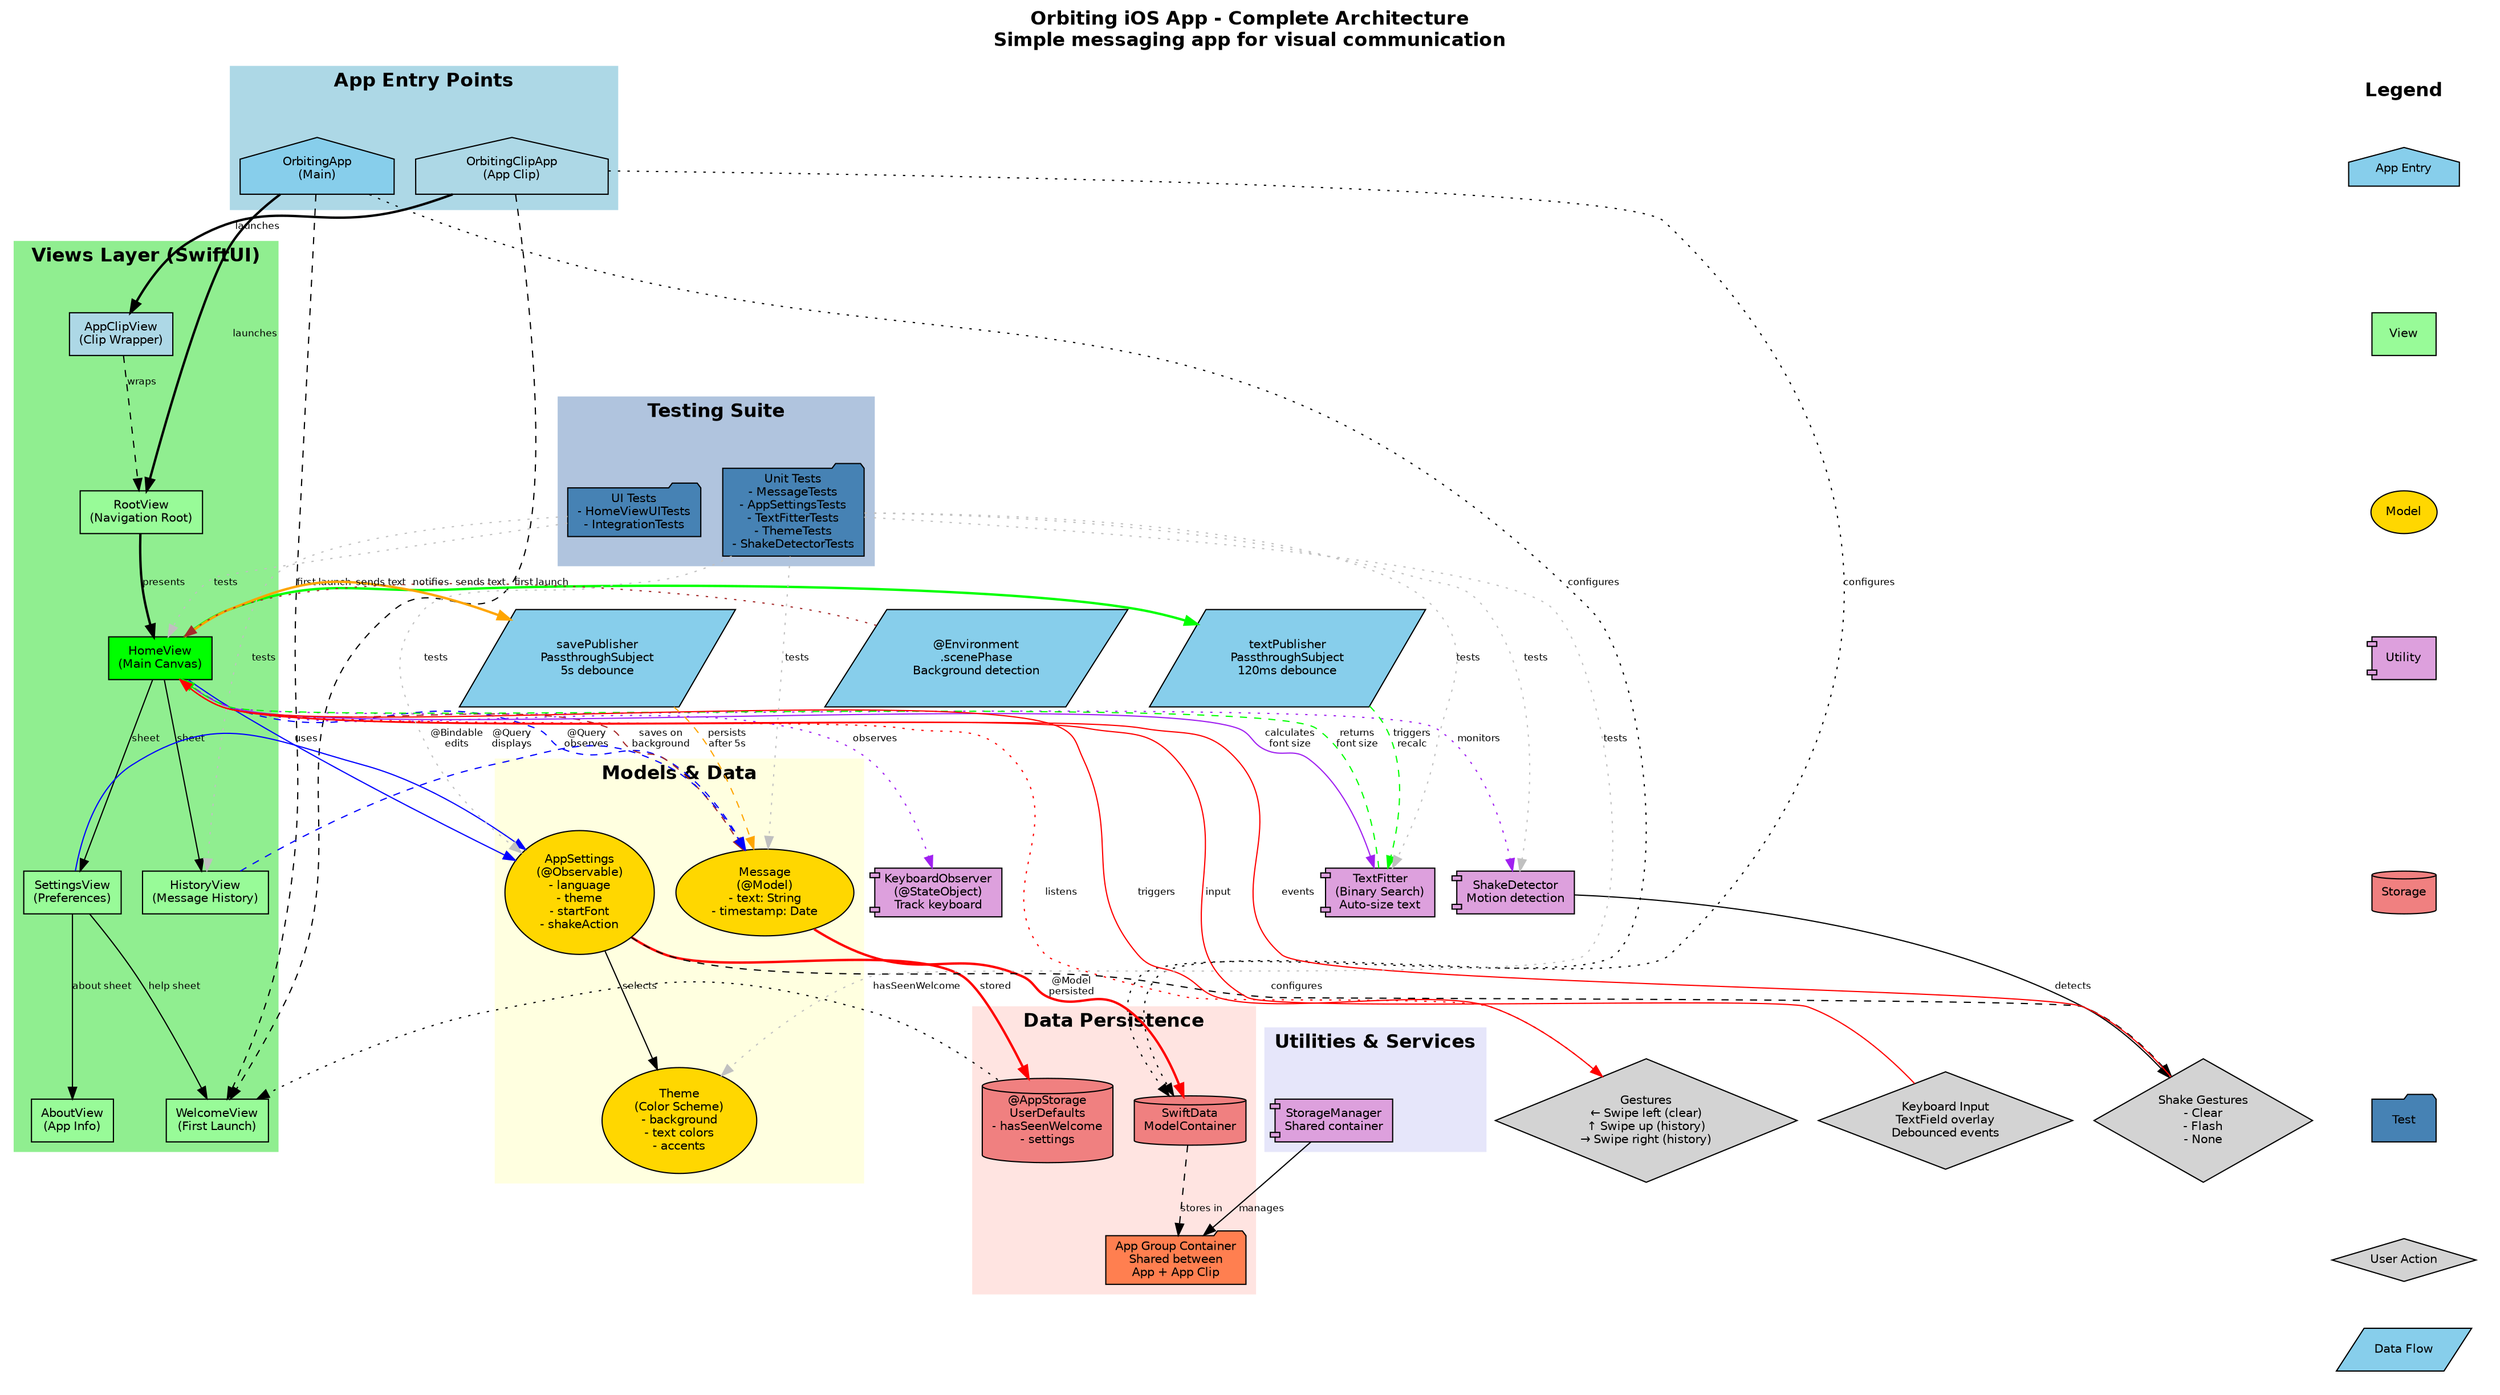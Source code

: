 // Orbiting iOS App Architecture
// Complete system diagram showing components, data flow, and relationships

digraph OrbitingArchitecture {
    // Graph styling
    rankdir=TB;
    node [fontname="Helvetica", fontsize=10];
    edge [fontname="Helvetica", fontsize=8];
    compound=true;

    // Title
    labelloc="t";
    label="Orbiting iOS App - Complete Architecture\nSimple messaging app for visual communication";
    fontsize=16;
    fontname="Helvetica-Bold";

    // ========== APP ENTRY POINTS ==========
    subgraph cluster_apps {
        label="App Entry Points";
        style=filled;
        color=lightblue;

        MainApp [label="OrbitingApp\n(Main)", shape=house, style=filled, fillcolor=skyblue];
        ClipApp [label="OrbitingClipApp\n(App Clip)", shape=house, style=filled, fillcolor=lightblue];
    }

    // ========== VIEW LAYER ==========
    subgraph cluster_views {
        label="Views Layer (SwiftUI)";
        style=filled;
        color=lightgreen;

        // Core Views
        RootView [label="RootView\n(Navigation Root)", shape=box, style=filled, fillcolor=palegreen];
        HomeView [label="HomeView\n(Main Canvas)", shape=box, style=filled, fillcolor=green];

        // Secondary Views
        HistoryView [label="HistoryView\n(Message History)", shape=box, style=filled, fillcolor=palegreen];
        SettingsView [label="SettingsView\n(Preferences)", shape=box, style=filled, fillcolor=palegreen];
        WelcomeView [label="WelcomeView\n(First Launch)", shape=box, style=filled, fillcolor=palegreen];
        AboutView [label="AboutView\n(App Info)", shape=box, style=filled, fillcolor=palegreen];

        // App Clip Specific
        AppClipView [label="AppClipView\n(Clip Wrapper)", shape=box, style=filled, fillcolor=lightblue];
    }

    // ========== MODELS LAYER ==========
    subgraph cluster_models {
        label="Models & Data";
        style=filled;
        color=lightyellow;

        Message [label="Message\n(@Model)\n- text: String\n- timestamp: Date", shape=ellipse, style=filled, fillcolor=gold];
        AppSettings [label="AppSettings\n(@Observable)\n- language\n- theme\n- startFont\n- shakeAction", shape=ellipse, style=filled, fillcolor=gold];
        Theme [label="Theme\n(Color Scheme)\n- background\n- text colors\n- accents", shape=ellipse, style=filled, fillcolor=gold];
    }

    // ========== UTILITIES LAYER ==========
    subgraph cluster_utilities {
        label="Utilities & Services";
        style=filled;
        color=lavender;

        TextFitter [label="TextFitter\n(Binary Search)\nAuto-size text", shape=component, style=filled, fillcolor=plum];
        KeyboardObserver [label="KeyboardObserver\n(@StateObject)\nTrack keyboard", shape=component, style=filled, fillcolor=plum];
        ShakeDetector [label="ShakeDetector\nMotion detection", shape=component, style=filled, fillcolor=plum];
        StorageManager [label="StorageManager\nShared container", shape=component, style=filled, fillcolor=plum];
    }

    // ========== DATA PERSISTENCE ==========
    subgraph cluster_persistence {
        label="Data Persistence";
        style=filled;
        color=mistyrose;

        SwiftData [label="SwiftData\nModelContainer", shape=cylinder, style=filled, fillcolor=lightcoral];
        AppStorage [label="@AppStorage\nUserDefaults\n- hasSeenWelcome\n- settings", shape=cylinder, style=filled, fillcolor=lightcoral];
        SharedContainer [label="App Group Container\nShared between\nApp + App Clip", shape=folder, style=filled, fillcolor=coral];
    }

    // ========== USER INTERACTIONS ==========
    subgraph cluster_interactions {
        label="User Interactions";
        style=filled;
        color=lightgray;

        Gestures [label="Gestures\n← Swipe left (clear)\n↑ Swipe up (history)\n→ Swipe right (history)", shape=diamond, style=filled, fillcolor=lightgray];
        Keyboard [label="Keyboard Input\nTextField overlay\nDebounced events", shape=diamond, style=filled, fillcolor=lightgray];
        ShakeAction [label="Shake Gestures\n- Clear\n- Flash\n- None", shape=diamond, style=filled, fillcolor=lightgray];
    }

    // ========== DATA FLOW LAYER ==========
    subgraph cluster_dataflow {
        label="Reactive Data Flow";
        style=filled;
        color=lightskyblue;

        TextPublisher [label="textPublisher\nPassthroughSubject\n120ms debounce", shape=parallelogram, style=filled, fillcolor=skyblue];
        SavePublisher [label="savePublisher\nPassthroughSubject\n5s debounce", shape=parallelogram, style=filled, fillcolor=skyblue];
        ScenePhase [label="@Environment\n.scenePhase\nBackground detection", shape=parallelogram, style=filled, fillcolor=skyblue];
    }

    // ========== TESTING LAYER ==========
    subgraph cluster_tests {
        label="Testing Suite";
        style=filled;
        color=lightsteelblue;

        UnitTests [label="Unit Tests\n- MessageTests\n- AppSettingsTests\n- TextFitterTests\n- ThemeTests\n- ShakeDetectorTests", shape=folder, style=filled, fillcolor=steelblue];
        UITests [label="UI Tests\n- HomeViewUITests\n- IntegrationTests", shape=folder, style=filled, fillcolor=steelblue];
    }

    // ========== APP ENTRY RELATIONSHIPS ==========
    MainApp -> RootView [label="launches", style=bold];
    ClipApp -> AppClipView [label="launches", style=bold];
    AppClipView -> RootView [label="wraps", style=dashed];

    MainApp -> SwiftData [label="configures", style=dotted];
    ClipApp -> SwiftData [label="configures", style=dotted];

    // ========== VIEW RELATIONSHIPS ==========
    RootView -> HomeView [label="presents", style=bold];
    HomeView -> HistoryView [label="sheet", style=solid];
    HomeView -> SettingsView [label="sheet", style=solid];
    SettingsView -> WelcomeView [label="help sheet", style=solid];
    SettingsView -> AboutView [label="about sheet", style=solid];

    MainApp -> WelcomeView [label="first launch", style=dashed];
    ClipApp -> WelcomeView [label="first launch", style=dashed];

    // ========== VIEW → MODEL RELATIONSHIPS ==========
    HomeView -> Message [label="@Query\nobserves", style=dashed, color=blue];
    HomeView -> AppSettings [label="uses", style=solid, color=blue];
    HistoryView -> Message [label="@Query\ndisplays", style=dashed, color=blue];
    SettingsView -> AppSettings [label="@Bindable\nedits", style=solid, color=blue];

    AppSettings -> Theme [label="selects", style=solid];

    // ========== VIEW → UTILITY RELATIONSHIPS ==========
    HomeView -> TextFitter [label="calculates\nfont size", style=solid, color=purple];
    HomeView -> KeyboardObserver [label="observes", style=dotted, color=purple];
    HomeView -> ShakeDetector [label="monitors", style=dotted, color=purple];

    // ========== UTILITY → DATA RELATIONSHIPS ==========
    StorageManager -> SharedContainer [label="manages", style=solid];
    SwiftData -> SharedContainer [label="stores in", style=dashed];

    // ========== USER INTERACTION FLOWS ==========
    Gestures -> HomeView [label="triggers", style=solid, color=red];
    Keyboard -> HomeView [label="input", style=solid, color=red];
    ShakeAction -> HomeView [label="events", style=solid, color=red];

    HomeView -> Gestures [label="listens", style=dotted, color=red];
    ShakeDetector -> ShakeAction [label="detects", style=solid];
    AppSettings -> ShakeAction [label="configures", style=dashed];

    // ========== DATA FLOW PIPELINES ==========
    HomeView -> TextPublisher [label="sends text", style=bold, color=green];
    TextPublisher -> TextFitter [label="triggers\nrecalc", style=dashed, color=green];
    TextFitter -> HomeView [label="returns\nfont size", style=dashed, color=green];

    HomeView -> SavePublisher [label="sends text", style=bold, color=orange];
    SavePublisher -> Message [label="persists\nafter 5s", style=dashed, color=orange];

    ScenePhase -> HomeView [label="notifies", style=dotted, color=brown];
    HomeView -> Message [label="saves on\nbackground", style=dashed, color=brown];

    // ========== PERSISTENCE RELATIONSHIPS ==========
    Message -> SwiftData [label="@Model\npersisted", style=bold, color=red];
    AppSettings -> AppStorage [label="stored", style=bold, color=red];
    AppStorage -> WelcomeView [label="hasSeenWelcome", style=dotted];

    // ========== TESTING RELATIONSHIPS ==========
    UnitTests -> Message [label="tests", style=dotted, color=gray];
    UnitTests -> AppSettings [label="tests", style=dotted, color=gray];
    UnitTests -> TextFitter [label="tests", style=dotted, color=gray];
    UnitTests -> Theme [label="tests", style=dotted, color=gray];
    UnitTests -> ShakeDetector [label="tests", style=dotted, color=gray];

    UITests -> HomeView [label="tests", style=dotted, color=gray];
    UITests -> HistoryView [label="tests", style=dotted, color=gray];

    // ========== KEY FEATURES ANNOTATIONS ==========
    {rank=same; TextFitter; KeyboardObserver; ShakeDetector;}
    {rank=same; Gestures; Keyboard; ShakeAction;}
    {rank=same; TextPublisher; SavePublisher; ScenePhase;}

    // Legend
    subgraph cluster_legend {
        label="Legend";
        style=filled;
        color=white;

        legend_app [label="App Entry", shape=house, style=filled, fillcolor=skyblue];
        legend_view [label="View", shape=box, style=filled, fillcolor=palegreen];
        legend_model [label="Model", shape=ellipse, style=filled, fillcolor=gold];
        legend_util [label="Utility", shape=component, style=filled, fillcolor=plum];
        legend_data [label="Storage", shape=cylinder, style=filled, fillcolor=lightcoral];
        legend_test [label="Test", shape=folder, style=filled, fillcolor=steelblue];
        legend_interact [label="User Action", shape=diamond, style=filled, fillcolor=lightgray];
        legend_flow [label="Data Flow", shape=parallelogram, style=filled, fillcolor=skyblue];

        legend_app -> legend_view [style=invis];
        legend_view -> legend_model [style=invis];
        legend_model -> legend_util [style=invis];
        legend_util -> legend_data [style=invis];
        legend_data -> legend_test [style=invis];
        legend_test -> legend_interact [style=invis];
        legend_interact -> legend_flow [style=invis];
    }
}
